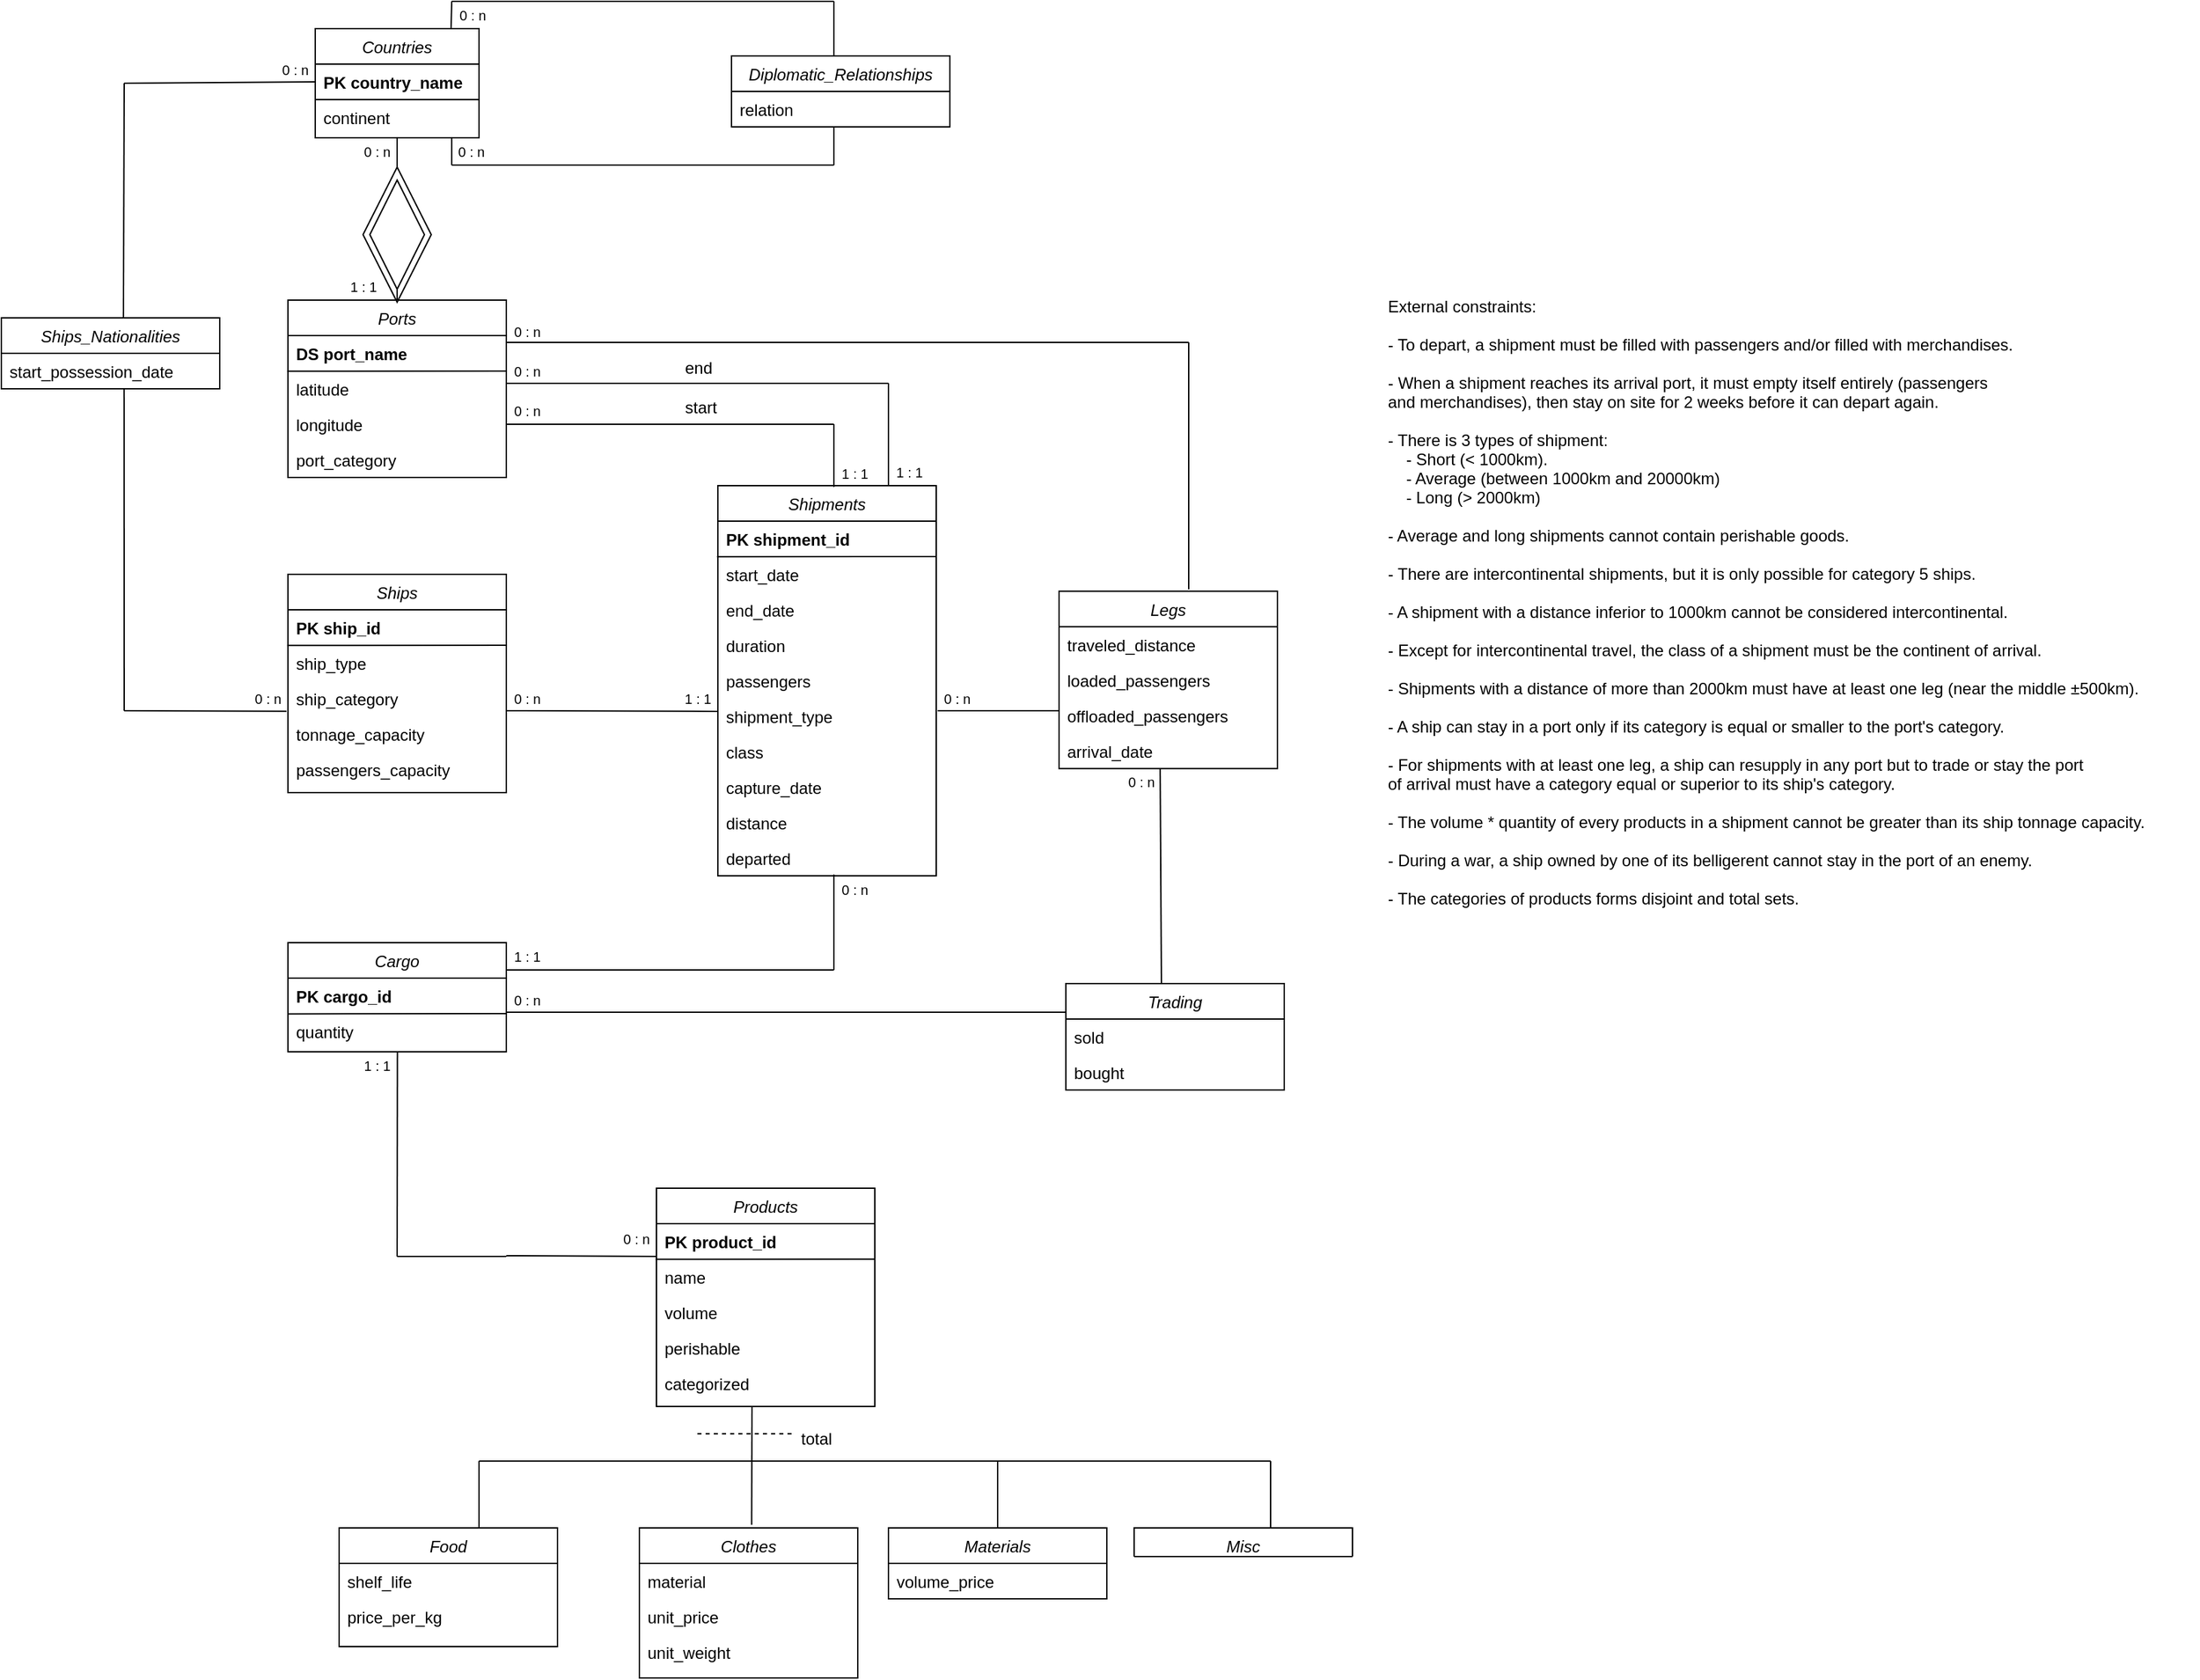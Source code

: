 <mxfile version="17.5.0"><diagram id="C5RBs43oDa-KdzZeNtuy" name="Page-1"><mxGraphModel dx="1927" dy="825" grid="1" gridSize="10" guides="1" tooltips="1" connect="1" arrows="1" fold="1" page="1" pageScale="1" pageWidth="827" pageHeight="1169" math="0" shadow="0"><root><mxCell id="WIyWlLk6GJQsqaUBKTNV-0"/><mxCell id="WIyWlLk6GJQsqaUBKTNV-1" parent="WIyWlLk6GJQsqaUBKTNV-0"/><mxCell id="zkfFHV4jXpPFQw0GAbJ--0" value="Ships" style="swimlane;fontStyle=2;align=center;verticalAlign=top;childLayout=stackLayout;horizontal=1;startSize=26;horizontalStack=0;resizeParent=1;resizeLast=0;collapsible=1;marginBottom=0;rounded=0;shadow=0;strokeWidth=1;" parent="WIyWlLk6GJQsqaUBKTNV-1" vertex="1"><mxGeometry x="280" y="660" width="160" height="160" as="geometry"><mxRectangle x="230" y="140" width="160" height="26" as="alternateBounds"/></mxGeometry></mxCell><mxCell id="zkfFHV4jXpPFQw0GAbJ--1" value="PK ship_id" style="text;align=left;verticalAlign=top;spacingLeft=4;spacingRight=4;overflow=hidden;rotatable=0;points=[[0,0.5],[1,0.5]];portConstraint=eastwest;fontStyle=1" parent="zkfFHV4jXpPFQw0GAbJ--0" vertex="1"><mxGeometry y="26" width="160" height="26" as="geometry"/></mxCell><mxCell id="tUrFKpLR6ahGofTtgVBf-79" value="" style="endArrow=none;html=1;rounded=0;fontColor=default;exitX=-0.004;exitY=0.004;exitDx=0;exitDy=0;exitPerimeter=0;" parent="zkfFHV4jXpPFQw0GAbJ--0" edge="1"><mxGeometry width="50" height="50" relative="1" as="geometry"><mxPoint x="-0.64" y="52.104" as="sourcePoint"/><mxPoint x="160" y="52" as="targetPoint"/></mxGeometry></mxCell><mxCell id="tUrFKpLR6ahGofTtgVBf-85" value="ship_type" style="text;align=left;verticalAlign=top;spacingLeft=4;spacingRight=4;overflow=hidden;rotatable=0;points=[[0,0.5],[1,0.5]];portConstraint=eastwest;rounded=0;shadow=0;html=0;" parent="zkfFHV4jXpPFQw0GAbJ--0" vertex="1"><mxGeometry y="52" width="160" height="26" as="geometry"/></mxCell><mxCell id="tUrFKpLR6ahGofTtgVBf-89" value="ship_category" style="text;align=left;verticalAlign=top;spacingLeft=4;spacingRight=4;overflow=hidden;rotatable=0;points=[[0,0.5],[1,0.5]];portConstraint=eastwest;rounded=0;shadow=0;html=0;" parent="zkfFHV4jXpPFQw0GAbJ--0" vertex="1"><mxGeometry y="78" width="160" height="26" as="geometry"/></mxCell><mxCell id="tUrFKpLR6ahGofTtgVBf-87" value="tonnage_capacity" style="text;align=left;verticalAlign=top;spacingLeft=4;spacingRight=4;overflow=hidden;rotatable=0;points=[[0,0.5],[1,0.5]];portConstraint=eastwest;rounded=0;shadow=0;html=0;" parent="zkfFHV4jXpPFQw0GAbJ--0" vertex="1"><mxGeometry y="104" width="160" height="26" as="geometry"/></mxCell><mxCell id="tUrFKpLR6ahGofTtgVBf-86" value="passengers_capacity" style="text;align=left;verticalAlign=top;spacingLeft=4;spacingRight=4;overflow=hidden;rotatable=0;points=[[0,0.5],[1,0.5]];portConstraint=eastwest;rounded=0;shadow=0;html=0;" parent="zkfFHV4jXpPFQw0GAbJ--0" vertex="1"><mxGeometry y="130" width="160" height="26" as="geometry"/></mxCell><mxCell id="tUrFKpLR6ahGofTtgVBf-16" value="Countries" style="swimlane;fontStyle=2;align=center;verticalAlign=top;childLayout=stackLayout;horizontal=1;startSize=26;horizontalStack=0;resizeParent=1;resizeLast=0;collapsible=1;marginBottom=0;rounded=0;shadow=0;strokeWidth=1;" parent="WIyWlLk6GJQsqaUBKTNV-1" vertex="1"><mxGeometry x="300" y="260" width="120" height="80" as="geometry"><mxRectangle x="230" y="140" width="160" height="26" as="alternateBounds"/></mxGeometry></mxCell><mxCell id="tUrFKpLR6ahGofTtgVBf-17" value="PK country_name" style="text;align=left;verticalAlign=top;spacingLeft=4;spacingRight=4;overflow=hidden;rotatable=0;points=[[0,0.5],[1,0.5]];portConstraint=eastwest;fontStyle=1" parent="tUrFKpLR6ahGofTtgVBf-16" vertex="1"><mxGeometry y="26" width="120" height="26" as="geometry"/></mxCell><mxCell id="tUrFKpLR6ahGofTtgVBf-22" value="continent" style="text;align=left;verticalAlign=top;spacingLeft=4;spacingRight=4;overflow=hidden;rotatable=0;points=[[0,0.5],[1,0.5]];portConstraint=eastwest;fontStyle=0" parent="tUrFKpLR6ahGofTtgVBf-16" vertex="1"><mxGeometry y="52" width="120" height="26" as="geometry"/></mxCell><mxCell id="tUrFKpLR6ahGofTtgVBf-114" value="" style="endArrow=none;html=1;rounded=0;fontColor=default;entryX=0.998;entryY=0;entryDx=0;entryDy=0;entryPerimeter=0;exitX=-0.002;exitY=0;exitDx=0;exitDy=0;exitPerimeter=0;" parent="tUrFKpLR6ahGofTtgVBf-16" source="tUrFKpLR6ahGofTtgVBf-22" target="tUrFKpLR6ahGofTtgVBf-22" edge="1"><mxGeometry width="50" height="50" relative="1" as="geometry"><mxPoint x="-170" y="190" as="sourcePoint"/><mxPoint x="-120" y="140" as="targetPoint"/></mxGeometry></mxCell><mxCell id="tUrFKpLR6ahGofTtgVBf-56" value="" style="endArrow=none;html=1;rounded=0;fontColor=default;startArrow=none;" parent="WIyWlLk6GJQsqaUBKTNV-1" edge="1"><mxGeometry width="50" height="50" relative="1" as="geometry"><mxPoint x="160" y="410" as="sourcePoint"/><mxPoint x="160" y="410" as="targetPoint"/></mxGeometry></mxCell><mxCell id="tUrFKpLR6ahGofTtgVBf-98" value="Ports" style="swimlane;fontStyle=2;align=center;verticalAlign=top;childLayout=stackLayout;horizontal=1;startSize=26;horizontalStack=0;resizeParent=1;resizeLast=0;collapsible=1;marginBottom=0;rounded=0;shadow=0;strokeWidth=1;" parent="WIyWlLk6GJQsqaUBKTNV-1" vertex="1"><mxGeometry x="280" y="459" width="160" height="130" as="geometry"><mxRectangle x="230" y="140" width="160" height="26" as="alternateBounds"/></mxGeometry></mxCell><mxCell id="tUrFKpLR6ahGofTtgVBf-99" value="DS port_name" style="text;align=left;verticalAlign=top;spacingLeft=4;spacingRight=4;overflow=hidden;rotatable=0;points=[[0,0.5],[1,0.5]];portConstraint=eastwest;fontStyle=1" parent="tUrFKpLR6ahGofTtgVBf-98" vertex="1"><mxGeometry y="26" width="160" height="26" as="geometry"/></mxCell><mxCell id="tUrFKpLR6ahGofTtgVBf-106" value="" style="endArrow=none;html=1;rounded=0;fontColor=default;exitX=-0.004;exitY=0.004;exitDx=0;exitDy=0;exitPerimeter=0;" parent="tUrFKpLR6ahGofTtgVBf-98" edge="1"><mxGeometry width="50" height="50" relative="1" as="geometry"><mxPoint x="-0.64" y="52.104" as="sourcePoint"/><mxPoint x="160" y="52" as="targetPoint"/></mxGeometry></mxCell><mxCell id="tUrFKpLR6ahGofTtgVBf-102" value="latitude" style="text;align=left;verticalAlign=top;spacingLeft=4;spacingRight=4;overflow=hidden;rotatable=0;points=[[0,0.5],[1,0.5]];portConstraint=eastwest;rounded=0;shadow=0;html=0;" parent="tUrFKpLR6ahGofTtgVBf-98" vertex="1"><mxGeometry y="52" width="160" height="26" as="geometry"/></mxCell><mxCell id="5U4pJfwyqTp0CALwvAHv-0" value="longitude" style="text;align=left;verticalAlign=top;spacingLeft=4;spacingRight=4;overflow=hidden;rotatable=0;points=[[0,0.5],[1,0.5]];portConstraint=eastwest;rounded=0;shadow=0;html=0;" parent="tUrFKpLR6ahGofTtgVBf-98" vertex="1"><mxGeometry y="78" width="160" height="26" as="geometry"/></mxCell><mxCell id="tUrFKpLR6ahGofTtgVBf-103" value="port_category" style="text;align=left;verticalAlign=top;spacingLeft=4;spacingRight=4;overflow=hidden;rotatable=0;points=[[0,0.5],[1,0.5]];portConstraint=eastwest;rounded=0;shadow=0;html=0;" parent="tUrFKpLR6ahGofTtgVBf-98" vertex="1"><mxGeometry y="104" width="160" height="26" as="geometry"/></mxCell><mxCell id="tUrFKpLR6ahGofTtgVBf-107" value="Diplomatic_Relationships" style="swimlane;fontStyle=2;align=center;verticalAlign=top;childLayout=stackLayout;horizontal=1;startSize=26;horizontalStack=0;resizeParent=1;resizeLast=0;collapsible=1;marginBottom=0;rounded=0;shadow=0;strokeWidth=1;" parent="WIyWlLk6GJQsqaUBKTNV-1" vertex="1"><mxGeometry x="605" y="280" width="160" height="52" as="geometry"><mxRectangle x="230" y="140" width="160" height="26" as="alternateBounds"/></mxGeometry></mxCell><mxCell id="tUrFKpLR6ahGofTtgVBf-111" value="relation" style="text;align=left;verticalAlign=top;spacingLeft=4;spacingRight=4;overflow=hidden;rotatable=0;points=[[0,0.5],[1,0.5]];portConstraint=eastwest;rounded=0;shadow=0;html=0;" parent="tUrFKpLR6ahGofTtgVBf-107" vertex="1"><mxGeometry y="26" width="160" height="26" as="geometry"/></mxCell><mxCell id="tUrFKpLR6ahGofTtgVBf-161" value="Shipments" style="swimlane;fontStyle=2;align=center;verticalAlign=top;childLayout=stackLayout;horizontal=1;startSize=26;horizontalStack=0;resizeParent=1;resizeLast=0;collapsible=1;marginBottom=0;rounded=0;shadow=0;strokeWidth=1;" parent="WIyWlLk6GJQsqaUBKTNV-1" vertex="1"><mxGeometry x="595" y="595" width="160" height="286" as="geometry"><mxRectangle x="230" y="140" width="160" height="26" as="alternateBounds"/></mxGeometry></mxCell><mxCell id="tUrFKpLR6ahGofTtgVBf-162" value="PK shipment_id" style="text;align=left;verticalAlign=top;spacingLeft=4;spacingRight=4;overflow=hidden;rotatable=0;points=[[0,0.5],[1,0.5]];portConstraint=eastwest;fontStyle=1" parent="tUrFKpLR6ahGofTtgVBf-161" vertex="1"><mxGeometry y="26" width="160" height="26" as="geometry"/></mxCell><mxCell id="tUrFKpLR6ahGofTtgVBf-169" value="" style="endArrow=none;html=1;rounded=0;fontColor=default;exitX=-0.004;exitY=0.004;exitDx=0;exitDy=0;exitPerimeter=0;" parent="tUrFKpLR6ahGofTtgVBf-161" edge="1"><mxGeometry width="50" height="50" relative="1" as="geometry"><mxPoint x="-0.64" y="52.104" as="sourcePoint"/><mxPoint x="160" y="52" as="targetPoint"/></mxGeometry></mxCell><mxCell id="tUrFKpLR6ahGofTtgVBf-181" value="start_date" style="text;align=left;verticalAlign=top;spacingLeft=4;spacingRight=4;overflow=hidden;rotatable=0;points=[[0,0.5],[1,0.5]];portConstraint=eastwest;rounded=0;shadow=0;html=0;fontStyle=0" parent="tUrFKpLR6ahGofTtgVBf-161" vertex="1"><mxGeometry y="52" width="160" height="26" as="geometry"/></mxCell><mxCell id="tUrFKpLR6ahGofTtgVBf-182" value="end_date" style="text;align=left;verticalAlign=top;spacingLeft=4;spacingRight=4;overflow=hidden;rotatable=0;points=[[0,0.5],[1,0.5]];portConstraint=eastwest;rounded=0;shadow=0;html=0;fontStyle=0" parent="tUrFKpLR6ahGofTtgVBf-161" vertex="1"><mxGeometry y="78" width="160" height="26" as="geometry"/></mxCell><mxCell id="tUrFKpLR6ahGofTtgVBf-221" value="duration" style="text;align=left;verticalAlign=top;spacingLeft=4;spacingRight=4;overflow=hidden;rotatable=0;points=[[0,0.5],[1,0.5]];portConstraint=eastwest;rounded=0;shadow=0;html=0;fontStyle=0" parent="tUrFKpLR6ahGofTtgVBf-161" vertex="1"><mxGeometry y="104" width="160" height="26" as="geometry"/></mxCell><mxCell id="tUrFKpLR6ahGofTtgVBf-220" value="passengers" style="text;align=left;verticalAlign=top;spacingLeft=4;spacingRight=4;overflow=hidden;rotatable=0;points=[[0,0.5],[1,0.5]];portConstraint=eastwest;rounded=0;shadow=0;html=0;fontStyle=0" parent="tUrFKpLR6ahGofTtgVBf-161" vertex="1"><mxGeometry y="130" width="160" height="26" as="geometry"/></mxCell><mxCell id="tUrFKpLR6ahGofTtgVBf-224" value="shipment_type" style="text;align=left;verticalAlign=top;spacingLeft=4;spacingRight=4;overflow=hidden;rotatable=0;points=[[0,0.5],[1,0.5]];portConstraint=eastwest;rounded=0;shadow=0;html=0;fontStyle=0" parent="tUrFKpLR6ahGofTtgVBf-161" vertex="1"><mxGeometry y="156" width="160" height="26" as="geometry"/></mxCell><mxCell id="tUrFKpLR6ahGofTtgVBf-225" value="class" style="text;align=left;verticalAlign=top;spacingLeft=4;spacingRight=4;overflow=hidden;rotatable=0;points=[[0,0.5],[1,0.5]];portConstraint=eastwest;rounded=0;shadow=0;html=0;fontStyle=0" parent="tUrFKpLR6ahGofTtgVBf-161" vertex="1"><mxGeometry y="182" width="160" height="26" as="geometry"/></mxCell><mxCell id="tUrFKpLR6ahGofTtgVBf-410" value="capture_date" style="text;align=left;verticalAlign=top;spacingLeft=4;spacingRight=4;overflow=hidden;rotatable=0;points=[[0,0.5],[1,0.5]];portConstraint=eastwest;rounded=0;shadow=0;html=0;fontStyle=0" parent="tUrFKpLR6ahGofTtgVBf-161" vertex="1"><mxGeometry y="208" width="160" height="26" as="geometry"/></mxCell><mxCell id="tUrFKpLR6ahGofTtgVBf-393" value="distance" style="text;align=left;verticalAlign=top;spacingLeft=4;spacingRight=4;overflow=hidden;rotatable=0;points=[[0,0.5],[1,0.5]];portConstraint=eastwest;rounded=0;shadow=0;html=0;fontStyle=0" parent="tUrFKpLR6ahGofTtgVBf-161" vertex="1"><mxGeometry y="234" width="160" height="26" as="geometry"/></mxCell><mxCell id="l_EuBlQnguONR8RFcCNj-0" value="departed" style="text;align=left;verticalAlign=top;spacingLeft=4;spacingRight=4;overflow=hidden;rotatable=0;points=[[0,0.5],[1,0.5]];portConstraint=eastwest;rounded=0;shadow=0;html=0;fontStyle=0" vertex="1" parent="tUrFKpLR6ahGofTtgVBf-161"><mxGeometry y="260" width="160" height="26" as="geometry"/></mxCell><mxCell id="tUrFKpLR6ahGofTtgVBf-170" value="Legs" style="swimlane;fontStyle=2;align=center;verticalAlign=top;childLayout=stackLayout;horizontal=1;startSize=26;horizontalStack=0;resizeParent=1;resizeLast=0;collapsible=1;marginBottom=0;rounded=0;shadow=0;strokeWidth=1;" parent="WIyWlLk6GJQsqaUBKTNV-1" vertex="1"><mxGeometry x="845" y="672.38" width="160" height="130" as="geometry"><mxRectangle x="230" y="140" width="160" height="26" as="alternateBounds"/></mxGeometry></mxCell><mxCell id="tUrFKpLR6ahGofTtgVBf-411" value="traveled_distance" style="text;align=left;verticalAlign=top;spacingLeft=4;spacingRight=4;overflow=hidden;rotatable=0;points=[[0,0.5],[1,0.5]];portConstraint=eastwest;rounded=0;shadow=0;html=0;" parent="tUrFKpLR6ahGofTtgVBf-170" vertex="1"><mxGeometry y="26" width="160" height="26" as="geometry"/></mxCell><mxCell id="tUrFKpLR6ahGofTtgVBf-402" value="loaded_passengers" style="text;align=left;verticalAlign=top;spacingLeft=4;spacingRight=4;overflow=hidden;rotatable=0;points=[[0,0.5],[1,0.5]];portConstraint=eastwest;rounded=0;shadow=0;html=0;" parent="tUrFKpLR6ahGofTtgVBf-170" vertex="1"><mxGeometry y="52" width="160" height="26" as="geometry"/></mxCell><mxCell id="tUrFKpLR6ahGofTtgVBf-399" value="offloaded_passengers" style="text;align=left;verticalAlign=top;spacingLeft=4;spacingRight=4;overflow=hidden;rotatable=0;points=[[0,0.5],[1,0.5]];portConstraint=eastwest;rounded=0;shadow=0;html=0;" parent="tUrFKpLR6ahGofTtgVBf-170" vertex="1"><mxGeometry y="78" width="160" height="26" as="geometry"/></mxCell><mxCell id="l_EuBlQnguONR8RFcCNj-1" value="arrival_date" style="text;align=left;verticalAlign=top;spacingLeft=4;spacingRight=4;overflow=hidden;rotatable=0;points=[[0,0.5],[1,0.5]];portConstraint=eastwest;rounded=0;shadow=0;html=0;" vertex="1" parent="tUrFKpLR6ahGofTtgVBf-170"><mxGeometry y="104" width="160" height="26" as="geometry"/></mxCell><mxCell id="tUrFKpLR6ahGofTtgVBf-185" value="" style="endArrow=none;html=1;rounded=0;fontColor=default;" parent="WIyWlLk6GJQsqaUBKTNV-1" edge="1"><mxGeometry width="50" height="50" relative="1" as="geometry"><mxPoint x="400" y="240" as="sourcePoint"/><mxPoint x="680" y="240" as="targetPoint"/></mxGeometry></mxCell><mxCell id="tUrFKpLR6ahGofTtgVBf-186" value="&lt;font style=&quot;font-size: 10px&quot;&gt;0 : n&lt;/font&gt;" style="text;html=1;align=center;verticalAlign=middle;resizable=0;points=[];autosize=1;strokeColor=none;fillColor=none;fontColor=default;" parent="WIyWlLk6GJQsqaUBKTNV-1" vertex="1"><mxGeometry x="400" y="240" width="30" height="20" as="geometry"/></mxCell><mxCell id="tUrFKpLR6ahGofTtgVBf-189" value="&lt;font style=&quot;font-size: 10px&quot;&gt;0 : n&lt;/font&gt;" style="text;html=1;align=center;verticalAlign=middle;resizable=0;points=[];autosize=1;strokeColor=none;fillColor=none;fontColor=default;" parent="WIyWlLk6GJQsqaUBKTNV-1" vertex="1"><mxGeometry x="399" y="340" width="30" height="20" as="geometry"/></mxCell><mxCell id="tUrFKpLR6ahGofTtgVBf-192" value="" style="endArrow=none;html=1;rounded=0;fontSize=10;fontColor=default;exitX=0.5;exitY=0;exitDx=0;exitDy=0;startArrow=none;" parent="WIyWlLk6GJQsqaUBKTNV-1" source="cMvt8a8xMlviB7bW7biF-3" edge="1"><mxGeometry width="50" height="50" relative="1" as="geometry"><mxPoint x="340" y="350" as="sourcePoint"/><mxPoint x="360" y="340" as="targetPoint"/></mxGeometry></mxCell><mxCell id="tUrFKpLR6ahGofTtgVBf-195" value="" style="endArrow=none;html=1;rounded=0;fontSize=10;fontColor=default;entryX=0;entryY=0.5;entryDx=0;entryDy=0;" parent="WIyWlLk6GJQsqaUBKTNV-1" target="tUrFKpLR6ahGofTtgVBf-17" edge="1"><mxGeometry width="50" height="50" relative="1" as="geometry"><mxPoint x="160" y="300" as="sourcePoint"/><mxPoint x="230" y="259" as="targetPoint"/></mxGeometry></mxCell><mxCell id="tUrFKpLR6ahGofTtgVBf-200" value="&lt;font style=&quot;font-size: 10px&quot;&gt;1 : 1&lt;/font&gt;" style="text;html=1;align=center;verticalAlign=middle;resizable=0;points=[];autosize=1;strokeColor=none;fillColor=none;fontColor=default;" parent="WIyWlLk6GJQsqaUBKTNV-1" vertex="1"><mxGeometry x="320" y="439" width="30" height="20" as="geometry"/></mxCell><mxCell id="tUrFKpLR6ahGofTtgVBf-201" value="&lt;font style=&quot;font-size: 10px&quot;&gt;0 : n&lt;/font&gt;" style="text;html=1;align=center;verticalAlign=middle;resizable=0;points=[];autosize=1;strokeColor=none;fillColor=none;fontColor=default;" parent="WIyWlLk6GJQsqaUBKTNV-1" vertex="1"><mxGeometry x="330" y="340" width="30" height="20" as="geometry"/></mxCell><mxCell id="tUrFKpLR6ahGofTtgVBf-240" value="Products" style="swimlane;fontStyle=2;align=center;verticalAlign=top;childLayout=stackLayout;horizontal=1;startSize=26;horizontalStack=0;resizeParent=1;resizeLast=0;collapsible=1;marginBottom=0;rounded=0;shadow=0;strokeWidth=1;" parent="WIyWlLk6GJQsqaUBKTNV-1" vertex="1"><mxGeometry x="550" y="1110" width="160" height="160" as="geometry"><mxRectangle x="230" y="140" width="160" height="26" as="alternateBounds"/></mxGeometry></mxCell><mxCell id="tUrFKpLR6ahGofTtgVBf-241" value="PK product_id" style="text;align=left;verticalAlign=top;spacingLeft=4;spacingRight=4;overflow=hidden;rotatable=0;points=[[0,0.5],[1,0.5]];portConstraint=eastwest;fontStyle=1" parent="tUrFKpLR6ahGofTtgVBf-240" vertex="1"><mxGeometry y="26" width="160" height="26" as="geometry"/></mxCell><mxCell id="tUrFKpLR6ahGofTtgVBf-243" value="" style="endArrow=none;html=1;rounded=0;fontColor=default;exitX=-0.004;exitY=0.004;exitDx=0;exitDy=0;exitPerimeter=0;" parent="tUrFKpLR6ahGofTtgVBf-240" edge="1"><mxGeometry width="50" height="50" relative="1" as="geometry"><mxPoint x="-0.64" y="52.104" as="sourcePoint"/><mxPoint x="160" y="52" as="targetPoint"/></mxGeometry></mxCell><mxCell id="tUrFKpLR6ahGofTtgVBf-247" value="name" style="text;align=left;verticalAlign=top;spacingLeft=4;spacingRight=4;overflow=hidden;rotatable=0;points=[[0,0.5],[1,0.5]];portConstraint=eastwest;rounded=0;shadow=0;html=0;fontStyle=0" parent="tUrFKpLR6ahGofTtgVBf-240" vertex="1"><mxGeometry y="52" width="160" height="26" as="geometry"/></mxCell><mxCell id="tUrFKpLR6ahGofTtgVBf-248" value="volume" style="text;align=left;verticalAlign=top;spacingLeft=4;spacingRight=4;overflow=hidden;rotatable=0;points=[[0,0.5],[1,0.5]];portConstraint=eastwest;rounded=0;shadow=0;html=0;fontStyle=0" parent="tUrFKpLR6ahGofTtgVBf-240" vertex="1"><mxGeometry y="78" width="160" height="26" as="geometry"/></mxCell><mxCell id="tUrFKpLR6ahGofTtgVBf-285" value="perishable" style="text;align=left;verticalAlign=top;spacingLeft=4;spacingRight=4;overflow=hidden;rotatable=0;points=[[0,0.5],[1,0.5]];portConstraint=eastwest;rounded=0;shadow=0;html=0;fontStyle=0" parent="tUrFKpLR6ahGofTtgVBf-240" vertex="1"><mxGeometry y="104" width="160" height="26" as="geometry"/></mxCell><mxCell id="l_EuBlQnguONR8RFcCNj-2" value="categorized" style="text;align=left;verticalAlign=top;spacingLeft=4;spacingRight=4;overflow=hidden;rotatable=0;points=[[0,0.5],[1,0.5]];portConstraint=eastwest;rounded=0;shadow=0;html=0;fontStyle=0" vertex="1" parent="tUrFKpLR6ahGofTtgVBf-240"><mxGeometry y="130" width="160" height="26" as="geometry"/></mxCell><mxCell id="tUrFKpLR6ahGofTtgVBf-265" value="Cargo" style="swimlane;fontStyle=2;align=center;verticalAlign=top;childLayout=stackLayout;horizontal=1;startSize=26;horizontalStack=0;resizeParent=1;resizeLast=0;collapsible=1;marginBottom=0;rounded=0;shadow=0;strokeWidth=1;" parent="WIyWlLk6GJQsqaUBKTNV-1" vertex="1"><mxGeometry x="280" y="930" width="160" height="80" as="geometry"><mxRectangle x="230" y="140" width="160" height="26" as="alternateBounds"/></mxGeometry></mxCell><mxCell id="tUrFKpLR6ahGofTtgVBf-280" value="PK cargo_id" style="text;align=left;verticalAlign=top;spacingLeft=4;spacingRight=4;overflow=hidden;rotatable=0;points=[[0,0.5],[1,0.5]];portConstraint=eastwest;fontStyle=1" parent="tUrFKpLR6ahGofTtgVBf-265" vertex="1"><mxGeometry y="26" width="160" height="26" as="geometry"/></mxCell><mxCell id="l_EuBlQnguONR8RFcCNj-16" value="quantity" style="text;align=left;verticalAlign=top;spacingLeft=4;spacingRight=4;overflow=hidden;rotatable=0;points=[[0,0.5],[1,0.5]];portConstraint=eastwest;fontStyle=0" vertex="1" parent="tUrFKpLR6ahGofTtgVBf-265"><mxGeometry y="52" width="160" height="26" as="geometry"/></mxCell><mxCell id="tUrFKpLR6ahGofTtgVBf-273" value="&lt;font style=&quot;font-size: 10px&quot;&gt;0 : n&lt;/font&gt;" style="text;html=1;align=center;verticalAlign=middle;resizable=0;points=[];autosize=1;strokeColor=none;fillColor=none;fontColor=default;" parent="WIyWlLk6GJQsqaUBKTNV-1" vertex="1"><mxGeometry x="270" y="280" width="30" height="20" as="geometry"/></mxCell><mxCell id="tUrFKpLR6ahGofTtgVBf-291" value="" style="endArrow=none;html=1;rounded=0;fontSize=10;fontColor=default;exitX=1;exitY=0.5;exitDx=0;exitDy=0;" parent="WIyWlLk6GJQsqaUBKTNV-1" edge="1"><mxGeometry width="50" height="50" relative="1" as="geometry"><mxPoint x="440" y="1159.5" as="sourcePoint"/><mxPoint x="550" y="1160" as="targetPoint"/></mxGeometry></mxCell><mxCell id="tUrFKpLR6ahGofTtgVBf-293" value="&lt;font style=&quot;font-size: 10px&quot;&gt;0 : n&lt;/font&gt;" style="text;html=1;align=center;verticalAlign=middle;resizable=0;points=[];autosize=1;strokeColor=none;fillColor=none;fontColor=default;" parent="WIyWlLk6GJQsqaUBKTNV-1" vertex="1"><mxGeometry x="520" y="1136.5" width="30" height="20" as="geometry"/></mxCell><mxCell id="tUrFKpLR6ahGofTtgVBf-294" value="Food" style="swimlane;fontStyle=2;align=center;verticalAlign=top;childLayout=stackLayout;horizontal=1;startSize=26;horizontalStack=0;resizeParent=1;resizeLast=0;collapsible=1;marginBottom=0;rounded=0;shadow=0;strokeWidth=1;" parent="WIyWlLk6GJQsqaUBKTNV-1" vertex="1"><mxGeometry x="317.5" y="1359" width="160" height="87" as="geometry"><mxRectangle x="230" y="140" width="160" height="26" as="alternateBounds"/></mxGeometry></mxCell><mxCell id="tUrFKpLR6ahGofTtgVBf-315" value="shelf_life" style="text;align=left;verticalAlign=top;spacingLeft=4;spacingRight=4;overflow=hidden;rotatable=0;points=[[0,0.5],[1,0.5]];portConstraint=eastwest;rounded=0;shadow=0;html=0;fontStyle=0" parent="tUrFKpLR6ahGofTtgVBf-294" vertex="1"><mxGeometry y="26" width="160" height="26" as="geometry"/></mxCell><mxCell id="tUrFKpLR6ahGofTtgVBf-329" value="price_per_kg" style="text;align=left;verticalAlign=top;spacingLeft=4;spacingRight=4;overflow=hidden;rotatable=0;points=[[0,0.5],[1,0.5]];portConstraint=eastwest;rounded=0;shadow=0;html=0;fontStyle=0" parent="tUrFKpLR6ahGofTtgVBf-294" vertex="1"><mxGeometry y="52" width="160" height="26" as="geometry"/></mxCell><mxCell id="tUrFKpLR6ahGofTtgVBf-300" value="Clothes" style="swimlane;fontStyle=2;align=center;verticalAlign=top;childLayout=stackLayout;horizontal=1;startSize=26;horizontalStack=0;resizeParent=1;resizeLast=0;collapsible=1;marginBottom=0;rounded=0;shadow=0;strokeWidth=1;" parent="WIyWlLk6GJQsqaUBKTNV-1" vertex="1"><mxGeometry x="537.5" y="1359" width="160" height="110" as="geometry"><mxRectangle x="230" y="140" width="160" height="26" as="alternateBounds"/></mxGeometry></mxCell><mxCell id="tUrFKpLR6ahGofTtgVBf-317" value="material" style="text;align=left;verticalAlign=top;spacingLeft=4;spacingRight=4;overflow=hidden;rotatable=0;points=[[0,0.5],[1,0.5]];portConstraint=eastwest;rounded=0;shadow=0;html=0;fontStyle=0" parent="tUrFKpLR6ahGofTtgVBf-300" vertex="1"><mxGeometry y="26" width="160" height="26" as="geometry"/></mxCell><mxCell id="tUrFKpLR6ahGofTtgVBf-319" value="unit_price" style="text;align=left;verticalAlign=top;spacingLeft=4;spacingRight=4;overflow=hidden;rotatable=0;points=[[0,0.5],[1,0.5]];portConstraint=eastwest;rounded=0;shadow=0;html=0;fontStyle=0" parent="tUrFKpLR6ahGofTtgVBf-300" vertex="1"><mxGeometry y="52" width="160" height="26" as="geometry"/></mxCell><mxCell id="tUrFKpLR6ahGofTtgVBf-331" value="unit_weight" style="text;align=left;verticalAlign=top;spacingLeft=4;spacingRight=4;overflow=hidden;rotatable=0;points=[[0,0.5],[1,0.5]];portConstraint=eastwest;rounded=0;shadow=0;html=0;fontStyle=0" parent="tUrFKpLR6ahGofTtgVBf-300" vertex="1"><mxGeometry y="78" width="160" height="26" as="geometry"/></mxCell><mxCell id="tUrFKpLR6ahGofTtgVBf-323" value="" style="endArrow=none;html=1;rounded=0;fontSize=10;fontColor=default;entryX=0.514;entryY=-0.02;entryDx=0;entryDy=0;entryPerimeter=0;" parent="WIyWlLk6GJQsqaUBKTNV-1" edge="1" target="tUrFKpLR6ahGofTtgVBf-300"><mxGeometry width="50" height="50" relative="1" as="geometry"><mxPoint x="620" y="1270" as="sourcePoint"/><mxPoint x="620" y="1330" as="targetPoint"/></mxGeometry></mxCell><mxCell id="tUrFKpLR6ahGofTtgVBf-348" value="" style="endArrow=none;html=1;rounded=0;fontSize=10;fontColor=default;" parent="WIyWlLk6GJQsqaUBKTNV-1" edge="1"><mxGeometry width="50" height="50" relative="1" as="geometry"><mxPoint x="1000" y="1310" as="sourcePoint"/><mxPoint x="420" y="1310" as="targetPoint"/></mxGeometry></mxCell><mxCell id="tUrFKpLR6ahGofTtgVBf-352" value="" style="endArrow=none;html=1;rounded=0;fontSize=10;fontColor=default;entryX=0.966;entryY=0.967;entryDx=0;entryDy=0;entryPerimeter=0;" parent="WIyWlLk6GJQsqaUBKTNV-1" target="tUrFKpLR6ahGofTtgVBf-390" edge="1"><mxGeometry width="50" height="50" relative="1" as="geometry"><mxPoint x="160" y="760" as="sourcePoint"/><mxPoint x="170" y="230" as="targetPoint"/></mxGeometry></mxCell><mxCell id="tUrFKpLR6ahGofTtgVBf-355" value="" style="endArrow=none;html=1;rounded=0;fontSize=10;fontColor=default;entryX=1.007;entryY=0;entryDx=0;entryDy=0;entryPerimeter=0;" parent="WIyWlLk6GJQsqaUBKTNV-1" target="tUrFKpLR6ahGofTtgVBf-357" edge="1"><mxGeometry width="50" height="50" relative="1" as="geometry"><mxPoint x="360" y="1160" as="sourcePoint"/><mxPoint x="360" y="1007.662" as="targetPoint"/></mxGeometry></mxCell><mxCell id="tUrFKpLR6ahGofTtgVBf-357" value="&lt;font size=&quot;1&quot;&gt;1 : 1&lt;/font&gt;" style="text;html=1;align=center;verticalAlign=middle;resizable=0;points=[];autosize=1;strokeColor=none;fillColor=none;fontColor=default;" parent="WIyWlLk6GJQsqaUBKTNV-1" vertex="1"><mxGeometry x="330" y="1010" width="30" height="20" as="geometry"/></mxCell><mxCell id="tUrFKpLR6ahGofTtgVBf-364" value="&lt;font style=&quot;font-size: 10px&quot;&gt;1 : 1&lt;/font&gt;" style="text;html=1;align=center;verticalAlign=middle;resizable=0;points=[];autosize=1;strokeColor=none;fillColor=none;fontColor=default;" parent="WIyWlLk6GJQsqaUBKTNV-1" vertex="1"><mxGeometry x="680" y="576" width="30" height="20" as="geometry"/></mxCell><mxCell id="tUrFKpLR6ahGofTtgVBf-365" value="&lt;font style=&quot;font-size: 10px&quot;&gt;1 : 1&lt;/font&gt;" style="text;html=1;align=center;verticalAlign=middle;resizable=0;points=[];autosize=1;strokeColor=none;fillColor=none;fontColor=default;" parent="WIyWlLk6GJQsqaUBKTNV-1" vertex="1"><mxGeometry x="720" y="575" width="30" height="20" as="geometry"/></mxCell><mxCell id="tUrFKpLR6ahGofTtgVBf-366" value="&lt;font style=&quot;font-size: 10px&quot;&gt;0 : n&lt;/font&gt;" style="text;html=1;align=center;verticalAlign=middle;resizable=0;points=[];autosize=1;strokeColor=none;fillColor=none;fontColor=default;" parent="WIyWlLk6GJQsqaUBKTNV-1" vertex="1"><mxGeometry x="440" y="501" width="30" height="20" as="geometry"/></mxCell><mxCell id="tUrFKpLR6ahGofTtgVBf-367" value="&lt;font style=&quot;font-size: 10px&quot;&gt;0 : n&lt;/font&gt;" style="text;html=1;align=center;verticalAlign=middle;resizable=0;points=[];autosize=1;strokeColor=none;fillColor=none;fontColor=default;" parent="WIyWlLk6GJQsqaUBKTNV-1" vertex="1"><mxGeometry x="440" y="530" width="30" height="20" as="geometry"/></mxCell><mxCell id="tUrFKpLR6ahGofTtgVBf-369" value="&lt;font style=&quot;font-size: 10px&quot;&gt;0 : n&lt;/font&gt;" style="text;html=1;align=center;verticalAlign=middle;resizable=0;points=[];autosize=1;strokeColor=none;fillColor=none;fontColor=default;" parent="WIyWlLk6GJQsqaUBKTNV-1" vertex="1"><mxGeometry x="440" y="741" width="30" height="20" as="geometry"/></mxCell><mxCell id="tUrFKpLR6ahGofTtgVBf-370" value="&lt;font style=&quot;font-size: 10px&quot;&gt;1 : 1&lt;/font&gt;" style="text;html=1;align=center;verticalAlign=middle;resizable=0;points=[];autosize=1;strokeColor=none;fillColor=none;fontColor=default;" parent="WIyWlLk6GJQsqaUBKTNV-1" vertex="1"><mxGeometry x="565" y="741" width="30" height="20" as="geometry"/></mxCell><mxCell id="tUrFKpLR6ahGofTtgVBf-373" value="&lt;font style=&quot;font-size: 10px&quot;&gt;0 : n&lt;/font&gt;" style="text;html=1;align=center;verticalAlign=middle;resizable=0;points=[];autosize=1;strokeColor=none;fillColor=none;fontColor=default;" parent="WIyWlLk6GJQsqaUBKTNV-1" vertex="1"><mxGeometry x="680" y="881" width="30" height="20" as="geometry"/></mxCell><mxCell id="tUrFKpLR6ahGofTtgVBf-376" value="Ships_Nationalities" style="swimlane;fontStyle=2;align=center;verticalAlign=top;childLayout=stackLayout;horizontal=1;startSize=26;horizontalStack=0;resizeParent=1;resizeLast=0;collapsible=1;marginBottom=0;rounded=0;shadow=0;strokeWidth=1;" parent="WIyWlLk6GJQsqaUBKTNV-1" vertex="1"><mxGeometry x="70" y="472" width="160" height="52" as="geometry"><mxRectangle x="230" y="140" width="160" height="26" as="alternateBounds"/></mxGeometry></mxCell><mxCell id="tUrFKpLR6ahGofTtgVBf-386" value="start_possession_date" style="text;align=left;verticalAlign=top;spacingLeft=4;spacingRight=4;overflow=hidden;rotatable=0;points=[[0,0.5],[1,0.5]];portConstraint=eastwest;rounded=0;shadow=0;html=0;fontStyle=0" parent="tUrFKpLR6ahGofTtgVBf-376" vertex="1"><mxGeometry y="26" width="160" height="26" as="geometry"/></mxCell><mxCell id="tUrFKpLR6ahGofTtgVBf-387" value="" style="endArrow=none;html=1;rounded=0;fontSize=10;fontColor=default;entryX=0.559;entryY=-0.006;entryDx=0;entryDy=0;entryPerimeter=0;" parent="WIyWlLk6GJQsqaUBKTNV-1" target="tUrFKpLR6ahGofTtgVBf-376" edge="1"><mxGeometry width="50" height="50" relative="1" as="geometry"><mxPoint x="160" y="300" as="sourcePoint"/><mxPoint x="310" y="309" as="targetPoint"/></mxGeometry></mxCell><mxCell id="tUrFKpLR6ahGofTtgVBf-388" value="" style="endArrow=none;html=1;rounded=0;fontSize=10;fontColor=default;exitX=0.562;exitY=1.009;exitDx=0;exitDy=0;exitPerimeter=0;" parent="WIyWlLk6GJQsqaUBKTNV-1" source="tUrFKpLR6ahGofTtgVBf-386" edge="1"><mxGeometry width="50" height="50" relative="1" as="geometry"><mxPoint x="160" y="660" as="sourcePoint"/><mxPoint x="160" y="760" as="targetPoint"/></mxGeometry></mxCell><mxCell id="tUrFKpLR6ahGofTtgVBf-390" value="&lt;font style=&quot;font-size: 10px&quot;&gt;0 : n&lt;/font&gt;" style="text;html=1;align=center;verticalAlign=middle;resizable=0;points=[];autosize=1;strokeColor=none;fillColor=none;fontColor=default;" parent="WIyWlLk6GJQsqaUBKTNV-1" vertex="1"><mxGeometry x="250" y="741" width="30" height="20" as="geometry"/></mxCell><mxCell id="tUrFKpLR6ahGofTtgVBf-391" value="&lt;font style=&quot;font-size: 10px&quot;&gt;1 : 1&lt;/font&gt;" style="text;html=1;align=center;verticalAlign=middle;resizable=0;points=[];autosize=1;strokeColor=none;fillColor=none;fontColor=default;" parent="WIyWlLk6GJQsqaUBKTNV-1" vertex="1"><mxGeometry x="440" y="930" width="30" height="20" as="geometry"/></mxCell><mxCell id="tUrFKpLR6ahGofTtgVBf-397" value="&lt;font style=&quot;font-size: 10px&quot;&gt;0 : n&lt;/font&gt;" style="text;html=1;align=center;verticalAlign=middle;resizable=0;points=[];autosize=1;strokeColor=none;fillColor=none;fontColor=default;" parent="WIyWlLk6GJQsqaUBKTNV-1" vertex="1"><mxGeometry x="440" y="472" width="30" height="20" as="geometry"/></mxCell><mxCell id="tUrFKpLR6ahGofTtgVBf-405" value="" style="endArrow=none;html=1;rounded=0;fontSize=10;fontColor=default;exitX=0.997;exitY=-0.019;exitDx=0;exitDy=0;exitPerimeter=0;entryX=0;entryY=0.5;entryDx=0;entryDy=0;" parent="WIyWlLk6GJQsqaUBKTNV-1" edge="1"><mxGeometry width="50" height="50" relative="1" as="geometry"><mxPoint x="440" y="759.996" as="sourcePoint"/><mxPoint x="595.48" y="760.49" as="targetPoint"/></mxGeometry></mxCell><mxCell id="tUrFKpLR6ahGofTtgVBf-406" value="&lt;font style=&quot;font-size: 10px&quot;&gt;0 : n&lt;/font&gt;" style="text;html=1;align=center;verticalAlign=middle;resizable=0;points=[];autosize=1;strokeColor=none;fillColor=none;fontColor=default;" parent="WIyWlLk6GJQsqaUBKTNV-1" vertex="1"><mxGeometry x="755" y="741" width="30" height="20" as="geometry"/></mxCell><mxCell id="tUrFKpLR6ahGofTtgVBf-408" value="" style="endArrow=none;html=1;rounded=0;fontSize=10;fontColor=default;" parent="WIyWlLk6GJQsqaUBKTNV-1" edge="1"><mxGeometry width="50" height="50" relative="1" as="geometry"><mxPoint x="160" y="760" as="sourcePoint"/><mxPoint x="160" y="760" as="targetPoint"/><Array as="points"><mxPoint x="160" y="760"/></Array></mxGeometry></mxCell><mxCell id="eD8PfNSFq9hUliQtbN3_-0" value="Trading" style="swimlane;fontStyle=2;align=center;verticalAlign=top;childLayout=stackLayout;horizontal=1;startSize=26;horizontalStack=0;resizeParent=1;resizeLast=0;collapsible=1;marginBottom=0;rounded=0;shadow=0;strokeWidth=1;" parent="WIyWlLk6GJQsqaUBKTNV-1" vertex="1"><mxGeometry x="850" y="960" width="160" height="78" as="geometry"><mxRectangle x="230" y="140" width="160" height="26" as="alternateBounds"/></mxGeometry></mxCell><mxCell id="eD8PfNSFq9hUliQtbN3_-8" value="sold" style="text;align=left;verticalAlign=top;spacingLeft=4;spacingRight=4;overflow=hidden;rotatable=0;points=[[0,0.5],[1,0.5]];portConstraint=eastwest;rounded=0;shadow=0;html=0;" parent="eD8PfNSFq9hUliQtbN3_-0" vertex="1"><mxGeometry y="26" width="160" height="26" as="geometry"/></mxCell><mxCell id="cMvt8a8xMlviB7bW7biF-6" value="bought" style="text;align=left;verticalAlign=top;spacingLeft=4;spacingRight=4;overflow=hidden;rotatable=0;points=[[0,0.5],[1,0.5]];portConstraint=eastwest;rounded=0;shadow=0;html=0;" parent="eD8PfNSFq9hUliQtbN3_-0" vertex="1"><mxGeometry y="52" width="160" height="26" as="geometry"/></mxCell><mxCell id="eD8PfNSFq9hUliQtbN3_-10" value="" style="endArrow=none;html=1;rounded=0;fontSize=10;fontColor=default;exitX=1.002;exitY=0.989;exitDx=0;exitDy=0;exitPerimeter=0;" parent="WIyWlLk6GJQsqaUBKTNV-1" edge="1"><mxGeometry width="50" height="50" relative="1" as="geometry"><mxPoint x="440.0" y="981.004" as="sourcePoint"/><mxPoint x="849.68" y="981" as="targetPoint"/></mxGeometry></mxCell><mxCell id="eD8PfNSFq9hUliQtbN3_-13" value="" style="endArrow=none;html=1;rounded=0;fontSize=10;fontColor=default;exitX=0.463;exitY=1.005;exitDx=0;exitDy=0;exitPerimeter=0;" parent="WIyWlLk6GJQsqaUBKTNV-1" edge="1" source="l_EuBlQnguONR8RFcCNj-1"><mxGeometry width="50" height="50" relative="1" as="geometry"><mxPoint x="920" y="810" as="sourcePoint"/><mxPoint x="920" y="960" as="targetPoint"/></mxGeometry></mxCell><mxCell id="eD8PfNSFq9hUliQtbN3_-14" value="&lt;font style=&quot;font-size: 10px&quot;&gt;0 : n&lt;/font&gt;" style="text;html=1;align=center;verticalAlign=middle;resizable=0;points=[];autosize=1;strokeColor=none;fillColor=none;fontColor=default;" parent="WIyWlLk6GJQsqaUBKTNV-1" vertex="1"><mxGeometry x="890" y="802.38" width="30" height="20" as="geometry"/></mxCell><mxCell id="eD8PfNSFq9hUliQtbN3_-15" value="&lt;font style=&quot;font-size: 10px&quot;&gt;0 : n&lt;/font&gt;" style="text;html=1;align=center;verticalAlign=middle;resizable=0;points=[];autosize=1;strokeColor=none;fillColor=none;fontColor=default;" parent="WIyWlLk6GJQsqaUBKTNV-1" vertex="1"><mxGeometry x="440" y="962" width="30" height="20" as="geometry"/></mxCell><mxCell id="R4ZrzCdP8loHeEE3r7Dc-0" value="" style="endArrow=none;html=1;rounded=0;fontColor=default;" parent="WIyWlLk6GJQsqaUBKTNV-1" edge="1"><mxGeometry width="50" height="50" relative="1" as="geometry"><mxPoint x="400" y="360" as="sourcePoint"/><mxPoint x="680" y="360" as="targetPoint"/></mxGeometry></mxCell><mxCell id="R4ZrzCdP8loHeEE3r7Dc-1" value="" style="endArrow=none;html=1;rounded=0;" parent="WIyWlLk6GJQsqaUBKTNV-1" edge="1"><mxGeometry width="50" height="50" relative="1" as="geometry"><mxPoint x="400" y="360" as="sourcePoint"/><mxPoint x="400" y="340" as="targetPoint"/></mxGeometry></mxCell><mxCell id="R4ZrzCdP8loHeEE3r7Dc-2" value="" style="endArrow=none;html=1;rounded=0;" parent="WIyWlLk6GJQsqaUBKTNV-1" edge="1"><mxGeometry width="50" height="50" relative="1" as="geometry"><mxPoint x="399.5" y="260" as="sourcePoint"/><mxPoint x="400" y="240" as="targetPoint"/></mxGeometry></mxCell><mxCell id="R4ZrzCdP8loHeEE3r7Dc-3" value="" style="endArrow=none;html=1;rounded=0;" parent="WIyWlLk6GJQsqaUBKTNV-1" edge="1"><mxGeometry width="50" height="50" relative="1" as="geometry"><mxPoint x="680" y="360" as="sourcePoint"/><mxPoint x="680" y="332" as="targetPoint"/></mxGeometry></mxCell><mxCell id="R4ZrzCdP8loHeEE3r7Dc-4" value="" style="endArrow=none;html=1;rounded=0;" parent="WIyWlLk6GJQsqaUBKTNV-1" edge="1"><mxGeometry width="50" height="50" relative="1" as="geometry"><mxPoint x="680" y="280" as="sourcePoint"/><mxPoint x="680" y="240" as="targetPoint"/></mxGeometry></mxCell><mxCell id="R4ZrzCdP8loHeEE3r7Dc-5" value="" style="endArrow=none;html=1;rounded=0;" parent="WIyWlLk6GJQsqaUBKTNV-1" edge="1"><mxGeometry width="50" height="50" relative="1" as="geometry"><mxPoint x="440" y="520" as="sourcePoint"/><mxPoint x="720" y="520" as="targetPoint"/></mxGeometry></mxCell><mxCell id="R4ZrzCdP8loHeEE3r7Dc-6" value="" style="endArrow=none;html=1;rounded=0;" parent="WIyWlLk6GJQsqaUBKTNV-1" edge="1"><mxGeometry width="50" height="50" relative="1" as="geometry"><mxPoint x="720" y="595" as="sourcePoint"/><mxPoint x="720" y="520" as="targetPoint"/></mxGeometry></mxCell><mxCell id="R4ZrzCdP8loHeEE3r7Dc-7" value="" style="endArrow=none;html=1;rounded=0;" parent="WIyWlLk6GJQsqaUBKTNV-1" edge="1"><mxGeometry width="50" height="50" relative="1" as="geometry"><mxPoint x="440" y="550" as="sourcePoint"/><mxPoint x="680" y="550" as="targetPoint"/></mxGeometry></mxCell><mxCell id="R4ZrzCdP8loHeEE3r7Dc-8" value="" style="endArrow=none;html=1;rounded=0;" parent="WIyWlLk6GJQsqaUBKTNV-1" edge="1"><mxGeometry width="50" height="50" relative="1" as="geometry"><mxPoint x="680" y="596" as="sourcePoint"/><mxPoint x="680" y="550" as="targetPoint"/></mxGeometry></mxCell><mxCell id="R4ZrzCdP8loHeEE3r7Dc-9" value="" style="endArrow=none;html=1;rounded=0;" parent="WIyWlLk6GJQsqaUBKTNV-1" edge="1"><mxGeometry width="50" height="50" relative="1" as="geometry"><mxPoint x="440" y="490" as="sourcePoint"/><mxPoint x="940" y="490" as="targetPoint"/></mxGeometry></mxCell><mxCell id="R4ZrzCdP8loHeEE3r7Dc-10" value="" style="endArrow=none;html=1;rounded=0;" parent="WIyWlLk6GJQsqaUBKTNV-1" edge="1"><mxGeometry width="50" height="50" relative="1" as="geometry"><mxPoint x="940" y="671" as="sourcePoint"/><mxPoint x="940" y="490" as="targetPoint"/></mxGeometry></mxCell><mxCell id="R4ZrzCdP8loHeEE3r7Dc-11" value="" style="endArrow=none;html=1;rounded=0;fontSize=10;fontColor=default;entryX=0;entryY=0.5;entryDx=0;entryDy=0;" parent="WIyWlLk6GJQsqaUBKTNV-1" edge="1"><mxGeometry width="50" height="50" relative="1" as="geometry"><mxPoint x="756" y="760" as="sourcePoint"/><mxPoint x="845" y="759.99" as="targetPoint"/></mxGeometry></mxCell><mxCell id="R4ZrzCdP8loHeEE3r7Dc-15" value="" style="endArrow=none;html=1;rounded=0;" parent="WIyWlLk6GJQsqaUBKTNV-1" edge="1"><mxGeometry width="50" height="50" relative="1" as="geometry"><mxPoint x="680" y="950" as="sourcePoint"/><mxPoint x="680" y="880" as="targetPoint"/></mxGeometry></mxCell><mxCell id="R4ZrzCdP8loHeEE3r7Dc-16" value="" style="endArrow=none;html=1;rounded=0;" parent="WIyWlLk6GJQsqaUBKTNV-1" edge="1"><mxGeometry width="50" height="50" relative="1" as="geometry"><mxPoint x="440" y="950" as="sourcePoint"/><mxPoint x="680" y="950" as="targetPoint"/></mxGeometry></mxCell><mxCell id="Hq5LInLBcjehIkQ0AtQF-1" value="total" style="text;align=left;verticalAlign=top;spacingLeft=4;spacingRight=4;overflow=hidden;rotatable=0;points=[[0,0.5],[1,0.5]];portConstraint=eastwest;rounded=0;shadow=0;html=0;fontStyle=0" parent="WIyWlLk6GJQsqaUBKTNV-1" vertex="1"><mxGeometry x="650" y="1280" width="40" height="26" as="geometry"/></mxCell><mxCell id="xaY288O-Ls6omi6F3rR0-0" value="start" style="text;align=left;verticalAlign=top;spacingLeft=4;spacingRight=4;overflow=hidden;rotatable=0;points=[[0,0.5],[1,0.5]];portConstraint=eastwest;rounded=0;shadow=0;html=0;" parent="WIyWlLk6GJQsqaUBKTNV-1" vertex="1"><mxGeometry x="565" y="524" width="160" height="26" as="geometry"/></mxCell><mxCell id="xaY288O-Ls6omi6F3rR0-1" value="end" style="text;align=left;verticalAlign=top;spacingLeft=4;spacingRight=4;overflow=hidden;rotatable=0;points=[[0,0.5],[1,0.5]];portConstraint=eastwest;rounded=0;shadow=0;html=0;" parent="WIyWlLk6GJQsqaUBKTNV-1" vertex="1"><mxGeometry x="565" y="495" width="160" height="26" as="geometry"/></mxCell><mxCell id="_AyY7r9Wdb1ijOMCNnXX-0" value="External constraints:&#10;&#10;- To depart, a shipment must be filled with passengers and/or filled with merchandises.&#10;&#10;- When a shipment reaches its arrival port, it must empty itself entirely (passengers&#10;and merchandises), then stay on site for 2 weeks before it can depart again.&#10;&#10;- There is 3 types of shipment:&#10;    - Short (&lt; 1000km).&#10;    - Average (between 1000km and 20000km)&#10;    - Long (&gt; 2000km)&#10;&#10;- Average and long shipments cannot contain perishable goods.&#10;&#10;- There are intercontinental shipments, but it is only possible for category 5 ships.&#10;&#10;- A shipment with a distance inferior to 1000km cannot be considered intercontinental.&#10;&#10;- Except for intercontinental travel, the class of a shipment must be the continent of arrival.&#10;&#10;- Shipments with a distance of more than 2000km must have at least one leg (near the middle ±500km).&#10;&#10;- A ship can stay in a port only if its category is equal or smaller to the port's category.&#10;&#10;- For shipments with at least one leg, a ship can resupply in any port but to trade or stay the port&#10;of arrival must have a category equal or superior to its ship's category.&#10;&#10;- The volume * quantity of every products in a shipment cannot be greater than its ship tonnage capacity.&#10;&#10;- During a war, a ship owned by one of its belligerent cannot stay in the port of an enemy.&#10;&#10;- The categories of products forms disjoint and total sets." style="text;align=left;verticalAlign=top;spacingLeft=4;spacingRight=4;overflow=hidden;rotatable=0;points=[[0,0.5],[1,0.5]];portConstraint=eastwest;rounded=0;shadow=0;html=0;fontStyle=0" parent="WIyWlLk6GJQsqaUBKTNV-1" vertex="1"><mxGeometry x="1080" y="450" width="600" height="670" as="geometry"/></mxCell><mxCell id="cMvt8a8xMlviB7bW7biF-0" value="" style="rhombus;whiteSpace=wrap;html=1;" parent="WIyWlLk6GJQsqaUBKTNV-1" vertex="1"><mxGeometry x="335" y="361.5" width="50" height="99" as="geometry"/></mxCell><mxCell id="cMvt8a8xMlviB7bW7biF-3" value="" style="rhombus;whiteSpace=wrap;html=1;" parent="WIyWlLk6GJQsqaUBKTNV-1" vertex="1"><mxGeometry x="340" y="371" width="40" height="80" as="geometry"/></mxCell><mxCell id="cMvt8a8xMlviB7bW7biF-5" value="" style="endArrow=none;html=1;rounded=0;fontSize=10;fontColor=default;exitX=0.5;exitY=0;exitDx=0;exitDy=0;" parent="WIyWlLk6GJQsqaUBKTNV-1" source="tUrFKpLR6ahGofTtgVBf-98" target="cMvt8a8xMlviB7bW7biF-3" edge="1"><mxGeometry width="50" height="50" relative="1" as="geometry"><mxPoint x="360" y="459" as="sourcePoint"/><mxPoint x="360" y="340" as="targetPoint"/></mxGeometry></mxCell><mxCell id="l_EuBlQnguONR8RFcCNj-3" value="Materials" style="swimlane;fontStyle=2;align=center;verticalAlign=top;childLayout=stackLayout;horizontal=1;startSize=26;horizontalStack=0;resizeParent=1;resizeLast=0;collapsible=1;marginBottom=0;rounded=0;shadow=0;strokeWidth=1;" vertex="1" parent="WIyWlLk6GJQsqaUBKTNV-1"><mxGeometry x="720" y="1359" width="160" height="52" as="geometry"><mxRectangle x="230" y="140" width="160" height="26" as="alternateBounds"/></mxGeometry></mxCell><mxCell id="l_EuBlQnguONR8RFcCNj-4" value="volume_price" style="text;align=left;verticalAlign=top;spacingLeft=4;spacingRight=4;overflow=hidden;rotatable=0;points=[[0,0.5],[1,0.5]];portConstraint=eastwest;rounded=0;shadow=0;html=0;fontStyle=0" vertex="1" parent="l_EuBlQnguONR8RFcCNj-3"><mxGeometry y="26" width="160" height="26" as="geometry"/></mxCell><mxCell id="l_EuBlQnguONR8RFcCNj-7" value="Misc" style="swimlane;fontStyle=2;align=center;verticalAlign=top;childLayout=stackLayout;horizontal=1;startSize=21;horizontalStack=0;resizeParent=1;resizeLast=0;collapsible=1;marginBottom=0;rounded=0;shadow=0;strokeWidth=1;" vertex="1" parent="WIyWlLk6GJQsqaUBKTNV-1"><mxGeometry x="900" y="1359" width="160" height="21" as="geometry"><mxRectangle x="230" y="140" width="160" height="26" as="alternateBounds"/></mxGeometry></mxCell><mxCell id="l_EuBlQnguONR8RFcCNj-12" value="" style="endArrow=none;html=1;rounded=0;fontSize=10;fontColor=default;entryX=0.5;entryY=0;entryDx=0;entryDy=0;" edge="1" parent="WIyWlLk6GJQsqaUBKTNV-1" target="l_EuBlQnguONR8RFcCNj-3"><mxGeometry width="50" height="50" relative="1" as="geometry"><mxPoint x="800" y="1310" as="sourcePoint"/><mxPoint x="629.74" y="1366.8" as="targetPoint"/></mxGeometry></mxCell><mxCell id="l_EuBlQnguONR8RFcCNj-13" value="" style="endArrow=none;html=1;rounded=0;fontSize=10;fontColor=default;entryX=0.5;entryY=0;entryDx=0;entryDy=0;" edge="1" parent="WIyWlLk6GJQsqaUBKTNV-1"><mxGeometry width="50" height="50" relative="1" as="geometry"><mxPoint x="1000" y="1310" as="sourcePoint"/><mxPoint x="1000" y="1359" as="targetPoint"/></mxGeometry></mxCell><mxCell id="Hq5LInLBcjehIkQ0AtQF-0" value="" style="endArrow=none;dashed=1;html=1;rounded=0;" parent="WIyWlLk6GJQsqaUBKTNV-1" edge="1"><mxGeometry width="50" height="50" relative="1" as="geometry"><mxPoint x="580" y="1290" as="sourcePoint"/><mxPoint x="650" y="1290" as="targetPoint"/></mxGeometry></mxCell><mxCell id="l_EuBlQnguONR8RFcCNj-14" value="" style="endArrow=none;html=1;rounded=0;fontSize=10;fontColor=default;entryX=0.5;entryY=0;entryDx=0;entryDy=0;" edge="1" parent="WIyWlLk6GJQsqaUBKTNV-1"><mxGeometry width="50" height="50" relative="1" as="geometry"><mxPoint x="420" y="1310" as="sourcePoint"/><mxPoint x="420" y="1359" as="targetPoint"/></mxGeometry></mxCell><mxCell id="l_EuBlQnguONR8RFcCNj-17" value="" style="endArrow=none;html=1;rounded=0;fontSize=10;fontColor=default;" edge="1" parent="WIyWlLk6GJQsqaUBKTNV-1"><mxGeometry width="50" height="50" relative="1" as="geometry"><mxPoint x="360" y="1160" as="sourcePoint"/><mxPoint x="440" y="1160" as="targetPoint"/></mxGeometry></mxCell><mxCell id="l_EuBlQnguONR8RFcCNj-15" value="" style="endArrow=none;html=1;rounded=0;fontSize=10;fontColor=default;exitX=0.009;exitY=0.997;exitDx=0;exitDy=0;entryX=-0.002;entryY=1.009;entryDx=0;entryDy=0;entryPerimeter=0;exitPerimeter=0;" edge="1" parent="WIyWlLk6GJQsqaUBKTNV-1" source="eD8PfNSFq9hUliQtbN3_-15" target="tUrFKpLR6ahGofTtgVBf-280"><mxGeometry width="50" height="50" relative="1" as="geometry"><mxPoint x="370" y="1130.5" as="sourcePoint"/><mxPoint x="371.44" y="1016.96" as="targetPoint"/></mxGeometry></mxCell></root></mxGraphModel></diagram></mxfile>